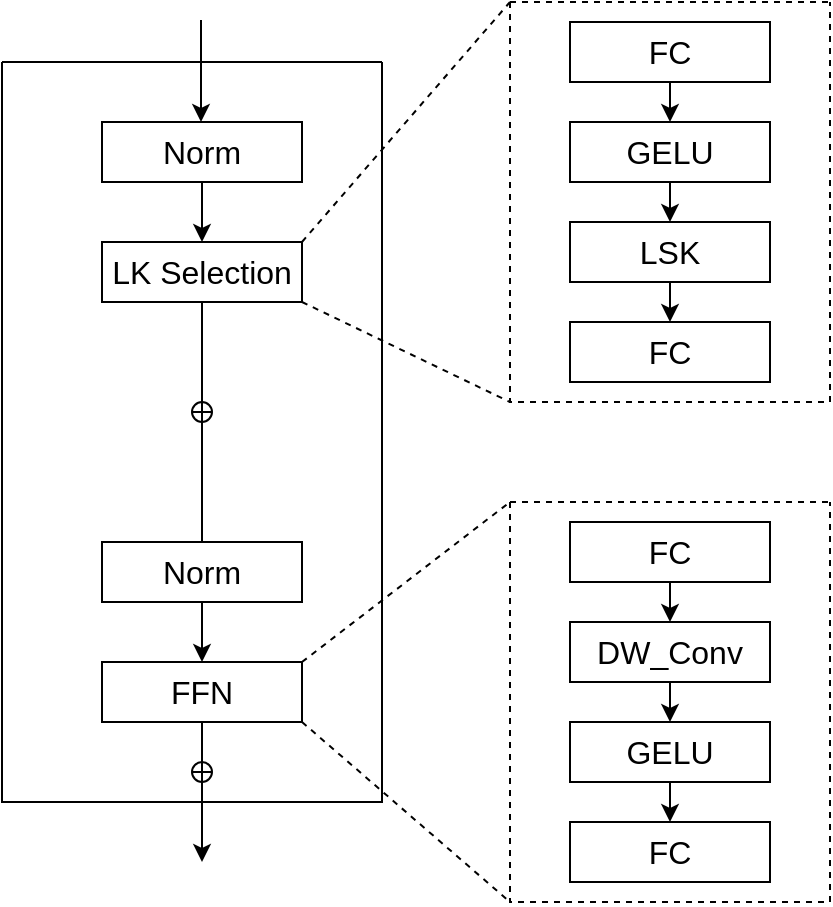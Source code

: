 <mxfile version="26.1.3">
  <diagram name="第 1 页" id="WozTRGU5LZsFaTOQfoMg">
    <mxGraphModel dx="1514" dy="863" grid="1" gridSize="10" guides="1" tooltips="1" connect="1" arrows="1" fold="1" page="1" pageScale="1" pageWidth="827" pageHeight="583" math="0" shadow="0">
      <root>
        <mxCell id="0" />
        <mxCell id="1" parent="0" />
        <mxCell id="OIMMLYKE_nMt5e0ipZ6Z-1" value="" style="swimlane;startSize=0;" vertex="1" parent="1">
          <mxGeometry x="130" y="190" width="190" height="370" as="geometry" />
        </mxCell>
        <mxCell id="OIMMLYKE_nMt5e0ipZ6Z-9" style="edgeStyle=orthogonalEdgeStyle;rounded=0;orthogonalLoop=1;jettySize=auto;html=1;exitX=0.5;exitY=1;exitDx=0;exitDy=0;entryX=0.5;entryY=0;entryDx=0;entryDy=0;" edge="1" parent="OIMMLYKE_nMt5e0ipZ6Z-1" source="OIMMLYKE_nMt5e0ipZ6Z-2" target="OIMMLYKE_nMt5e0ipZ6Z-5">
          <mxGeometry relative="1" as="geometry" />
        </mxCell>
        <mxCell id="OIMMLYKE_nMt5e0ipZ6Z-30" style="edgeStyle=orthogonalEdgeStyle;rounded=0;orthogonalLoop=1;jettySize=auto;html=1;" edge="1" parent="OIMMLYKE_nMt5e0ipZ6Z-1">
          <mxGeometry relative="1" as="geometry">
            <mxPoint x="99.5" y="30" as="targetPoint" />
            <mxPoint x="99.5" y="29" as="sourcePoint" />
            <Array as="points">
              <mxPoint x="99.5" y="-21" />
              <mxPoint x="99.5" y="-21" />
            </Array>
          </mxGeometry>
        </mxCell>
        <mxCell id="OIMMLYKE_nMt5e0ipZ6Z-2" value="&lt;font style=&quot;font-size: 16px;&quot;&gt;Norm&lt;/font&gt;" style="rounded=0;whiteSpace=wrap;html=1;" vertex="1" parent="OIMMLYKE_nMt5e0ipZ6Z-1">
          <mxGeometry x="50" y="30" width="100" height="30" as="geometry" />
        </mxCell>
        <mxCell id="OIMMLYKE_nMt5e0ipZ6Z-5" value="&lt;font style=&quot;font-size: 16px;&quot;&gt;LK Selection&lt;/font&gt;" style="rounded=0;whiteSpace=wrap;html=1;" vertex="1" parent="OIMMLYKE_nMt5e0ipZ6Z-1">
          <mxGeometry x="50" y="90" width="100" height="30" as="geometry" />
        </mxCell>
        <mxCell id="OIMMLYKE_nMt5e0ipZ6Z-15" style="edgeStyle=orthogonalEdgeStyle;rounded=0;orthogonalLoop=1;jettySize=auto;html=1;exitX=0.5;exitY=1;exitDx=0;exitDy=0;entryX=0.5;entryY=0;entryDx=0;entryDy=0;" edge="1" parent="OIMMLYKE_nMt5e0ipZ6Z-1" source="OIMMLYKE_nMt5e0ipZ6Z-6" target="OIMMLYKE_nMt5e0ipZ6Z-7">
          <mxGeometry relative="1" as="geometry" />
        </mxCell>
        <mxCell id="OIMMLYKE_nMt5e0ipZ6Z-6" value="&lt;font style=&quot;font-size: 16px;&quot;&gt;Norm&lt;/font&gt;" style="rounded=0;whiteSpace=wrap;html=1;" vertex="1" parent="OIMMLYKE_nMt5e0ipZ6Z-1">
          <mxGeometry x="50" y="240" width="100" height="30" as="geometry" />
        </mxCell>
        <mxCell id="OIMMLYKE_nMt5e0ipZ6Z-29" style="edgeStyle=orthogonalEdgeStyle;rounded=0;orthogonalLoop=1;jettySize=auto;html=1;exitX=0.5;exitY=1;exitDx=0;exitDy=0;" edge="1" parent="OIMMLYKE_nMt5e0ipZ6Z-1" source="OIMMLYKE_nMt5e0ipZ6Z-7">
          <mxGeometry relative="1" as="geometry">
            <mxPoint x="100" y="400" as="targetPoint" />
          </mxGeometry>
        </mxCell>
        <mxCell id="OIMMLYKE_nMt5e0ipZ6Z-7" value="&lt;font style=&quot;font-size: 16px;&quot;&gt;FF&lt;font style=&quot;&quot;&gt;N&lt;/font&gt;&lt;/font&gt;" style="rounded=0;whiteSpace=wrap;html=1;" vertex="1" parent="OIMMLYKE_nMt5e0ipZ6Z-1">
          <mxGeometry x="50" y="300" width="100" height="30" as="geometry" />
        </mxCell>
        <mxCell id="OIMMLYKE_nMt5e0ipZ6Z-13" value="" style="endArrow=none;html=1;rounded=0;entryX=0.5;entryY=1;entryDx=0;entryDy=0;" edge="1" parent="OIMMLYKE_nMt5e0ipZ6Z-1" source="OIMMLYKE_nMt5e0ipZ6Z-18" target="OIMMLYKE_nMt5e0ipZ6Z-5">
          <mxGeometry width="50" height="50" relative="1" as="geometry">
            <mxPoint x="180" y="270" as="sourcePoint" />
            <mxPoint x="230" y="220" as="targetPoint" />
          </mxGeometry>
        </mxCell>
        <mxCell id="OIMMLYKE_nMt5e0ipZ6Z-18" value="" style="shape=orEllipse;perimeter=ellipsePerimeter;whiteSpace=wrap;html=1;backgroundOutline=1;" vertex="1" parent="OIMMLYKE_nMt5e0ipZ6Z-1">
          <mxGeometry x="95" y="170" width="10" height="10" as="geometry" />
        </mxCell>
        <mxCell id="OIMMLYKE_nMt5e0ipZ6Z-21" value="" style="endArrow=none;html=1;rounded=0;entryX=0.5;entryY=1;entryDx=0;entryDy=0;" edge="1" parent="OIMMLYKE_nMt5e0ipZ6Z-1" source="OIMMLYKE_nMt5e0ipZ6Z-6" target="OIMMLYKE_nMt5e0ipZ6Z-18">
          <mxGeometry width="50" height="50" relative="1" as="geometry">
            <mxPoint x="180" y="430" as="sourcePoint" />
            <mxPoint x="180" y="310" as="targetPoint" />
          </mxGeometry>
        </mxCell>
        <mxCell id="OIMMLYKE_nMt5e0ipZ6Z-27" value="" style="shape=orEllipse;perimeter=ellipsePerimeter;whiteSpace=wrap;html=1;backgroundOutline=1;" vertex="1" parent="OIMMLYKE_nMt5e0ipZ6Z-1">
          <mxGeometry x="95" y="350" width="10" height="10" as="geometry" />
        </mxCell>
        <mxCell id="OIMMLYKE_nMt5e0ipZ6Z-54" value="" style="endArrow=none;dashed=1;html=1;rounded=0;entryX=0;entryY=0;entryDx=0;entryDy=0;" edge="1" parent="OIMMLYKE_nMt5e0ipZ6Z-1" target="OIMMLYKE_nMt5e0ipZ6Z-38">
          <mxGeometry width="50" height="50" relative="1" as="geometry">
            <mxPoint x="150" y="90" as="sourcePoint" />
            <mxPoint x="200" y="40" as="targetPoint" />
          </mxGeometry>
        </mxCell>
        <mxCell id="OIMMLYKE_nMt5e0ipZ6Z-56" value="" style="endArrow=none;dashed=1;html=1;rounded=0;entryX=0;entryY=1;entryDx=0;entryDy=0;" edge="1" parent="OIMMLYKE_nMt5e0ipZ6Z-1" target="OIMMLYKE_nMt5e0ipZ6Z-38">
          <mxGeometry width="50" height="50" relative="1" as="geometry">
            <mxPoint x="150" y="120" as="sourcePoint" />
            <mxPoint x="220" y="140" as="targetPoint" />
          </mxGeometry>
        </mxCell>
        <mxCell id="OIMMLYKE_nMt5e0ipZ6Z-57" value="" style="endArrow=none;dashed=1;html=1;rounded=0;entryX=0;entryY=0;entryDx=0;entryDy=0;" edge="1" parent="OIMMLYKE_nMt5e0ipZ6Z-1" target="OIMMLYKE_nMt5e0ipZ6Z-50">
          <mxGeometry width="50" height="50" relative="1" as="geometry">
            <mxPoint x="150" y="300" as="sourcePoint" />
            <mxPoint x="200" y="250" as="targetPoint" />
          </mxGeometry>
        </mxCell>
        <mxCell id="OIMMLYKE_nMt5e0ipZ6Z-58" value="" style="endArrow=none;dashed=1;html=1;rounded=0;entryX=0;entryY=1;entryDx=0;entryDy=0;" edge="1" parent="OIMMLYKE_nMt5e0ipZ6Z-1" target="OIMMLYKE_nMt5e0ipZ6Z-50">
          <mxGeometry width="50" height="50" relative="1" as="geometry">
            <mxPoint x="150" y="330" as="sourcePoint" />
            <mxPoint x="200" y="280" as="targetPoint" />
          </mxGeometry>
        </mxCell>
        <mxCell id="OIMMLYKE_nMt5e0ipZ6Z-39" style="edgeStyle=orthogonalEdgeStyle;rounded=0;orthogonalLoop=1;jettySize=auto;html=1;exitX=0.5;exitY=1;exitDx=0;exitDy=0;entryX=0.5;entryY=0;entryDx=0;entryDy=0;" edge="1" parent="1" source="OIMMLYKE_nMt5e0ipZ6Z-33" target="OIMMLYKE_nMt5e0ipZ6Z-34">
          <mxGeometry relative="1" as="geometry" />
        </mxCell>
        <mxCell id="OIMMLYKE_nMt5e0ipZ6Z-33" value="&lt;font style=&quot;font-size: 16px;&quot;&gt;FC&lt;/font&gt;" style="rounded=0;whiteSpace=wrap;html=1;" vertex="1" parent="1">
          <mxGeometry x="414" y="170" width="100" height="30" as="geometry" />
        </mxCell>
        <mxCell id="OIMMLYKE_nMt5e0ipZ6Z-41" style="edgeStyle=orthogonalEdgeStyle;rounded=0;orthogonalLoop=1;jettySize=auto;html=1;exitX=0.5;exitY=1;exitDx=0;exitDy=0;entryX=0.5;entryY=0;entryDx=0;entryDy=0;" edge="1" parent="1" source="OIMMLYKE_nMt5e0ipZ6Z-34" target="OIMMLYKE_nMt5e0ipZ6Z-35">
          <mxGeometry relative="1" as="geometry" />
        </mxCell>
        <mxCell id="OIMMLYKE_nMt5e0ipZ6Z-34" value="&lt;font style=&quot;font-size: 16px;&quot;&gt;GELU&lt;/font&gt;" style="rounded=0;whiteSpace=wrap;html=1;" vertex="1" parent="1">
          <mxGeometry x="414" y="220" width="100" height="30" as="geometry" />
        </mxCell>
        <mxCell id="OIMMLYKE_nMt5e0ipZ6Z-42" style="edgeStyle=orthogonalEdgeStyle;rounded=0;orthogonalLoop=1;jettySize=auto;html=1;exitX=0.5;exitY=1;exitDx=0;exitDy=0;entryX=0.5;entryY=0;entryDx=0;entryDy=0;" edge="1" parent="1" source="OIMMLYKE_nMt5e0ipZ6Z-35" target="OIMMLYKE_nMt5e0ipZ6Z-36">
          <mxGeometry relative="1" as="geometry" />
        </mxCell>
        <mxCell id="OIMMLYKE_nMt5e0ipZ6Z-35" value="&lt;font style=&quot;font-size: 16px;&quot;&gt;LSK&lt;/font&gt;" style="rounded=0;whiteSpace=wrap;html=1;" vertex="1" parent="1">
          <mxGeometry x="414" y="270" width="100" height="30" as="geometry" />
        </mxCell>
        <mxCell id="OIMMLYKE_nMt5e0ipZ6Z-36" value="&lt;font style=&quot;font-size: 16px;&quot;&gt;FC&lt;/font&gt;" style="rounded=0;whiteSpace=wrap;html=1;" vertex="1" parent="1">
          <mxGeometry x="414" y="320" width="100" height="30" as="geometry" />
        </mxCell>
        <mxCell id="OIMMLYKE_nMt5e0ipZ6Z-38" value="" style="swimlane;startSize=0;dashed=1;" vertex="1" parent="1">
          <mxGeometry x="384" y="160" width="160" height="200" as="geometry" />
        </mxCell>
        <mxCell id="OIMMLYKE_nMt5e0ipZ6Z-43" style="edgeStyle=orthogonalEdgeStyle;rounded=0;orthogonalLoop=1;jettySize=auto;html=1;exitX=0.5;exitY=1;exitDx=0;exitDy=0;entryX=0.5;entryY=0;entryDx=0;entryDy=0;" edge="1" parent="1" source="OIMMLYKE_nMt5e0ipZ6Z-44" target="OIMMLYKE_nMt5e0ipZ6Z-46">
          <mxGeometry relative="1" as="geometry" />
        </mxCell>
        <mxCell id="OIMMLYKE_nMt5e0ipZ6Z-44" value="&lt;font style=&quot;font-size: 16px;&quot;&gt;FC&lt;/font&gt;" style="rounded=0;whiteSpace=wrap;html=1;" vertex="1" parent="1">
          <mxGeometry x="414" y="420" width="100" height="30" as="geometry" />
        </mxCell>
        <mxCell id="OIMMLYKE_nMt5e0ipZ6Z-45" style="edgeStyle=orthogonalEdgeStyle;rounded=0;orthogonalLoop=1;jettySize=auto;html=1;exitX=0.5;exitY=1;exitDx=0;exitDy=0;entryX=0.5;entryY=0;entryDx=0;entryDy=0;" edge="1" parent="1" source="OIMMLYKE_nMt5e0ipZ6Z-46" target="OIMMLYKE_nMt5e0ipZ6Z-48">
          <mxGeometry relative="1" as="geometry" />
        </mxCell>
        <mxCell id="OIMMLYKE_nMt5e0ipZ6Z-46" value="&lt;font style=&quot;font-size: 16px;&quot;&gt;DW_Conv&lt;/font&gt;" style="rounded=0;whiteSpace=wrap;html=1;" vertex="1" parent="1">
          <mxGeometry x="414" y="470" width="100" height="30" as="geometry" />
        </mxCell>
        <mxCell id="OIMMLYKE_nMt5e0ipZ6Z-47" style="edgeStyle=orthogonalEdgeStyle;rounded=0;orthogonalLoop=1;jettySize=auto;html=1;exitX=0.5;exitY=1;exitDx=0;exitDy=0;entryX=0.5;entryY=0;entryDx=0;entryDy=0;" edge="1" parent="1" source="OIMMLYKE_nMt5e0ipZ6Z-48" target="OIMMLYKE_nMt5e0ipZ6Z-49">
          <mxGeometry relative="1" as="geometry" />
        </mxCell>
        <mxCell id="OIMMLYKE_nMt5e0ipZ6Z-48" value="&lt;span style=&quot;font-size: 16px;&quot;&gt;GELU&lt;/span&gt;" style="rounded=0;whiteSpace=wrap;html=1;" vertex="1" parent="1">
          <mxGeometry x="414" y="520" width="100" height="30" as="geometry" />
        </mxCell>
        <mxCell id="OIMMLYKE_nMt5e0ipZ6Z-49" value="&lt;font style=&quot;font-size: 16px;&quot;&gt;FC&lt;/font&gt;" style="rounded=0;whiteSpace=wrap;html=1;" vertex="1" parent="1">
          <mxGeometry x="414" y="570" width="100" height="30" as="geometry" />
        </mxCell>
        <mxCell id="OIMMLYKE_nMt5e0ipZ6Z-50" value="" style="swimlane;startSize=0;dashed=1;" vertex="1" parent="1">
          <mxGeometry x="384" y="410" width="160" height="200" as="geometry" />
        </mxCell>
      </root>
    </mxGraphModel>
  </diagram>
</mxfile>
